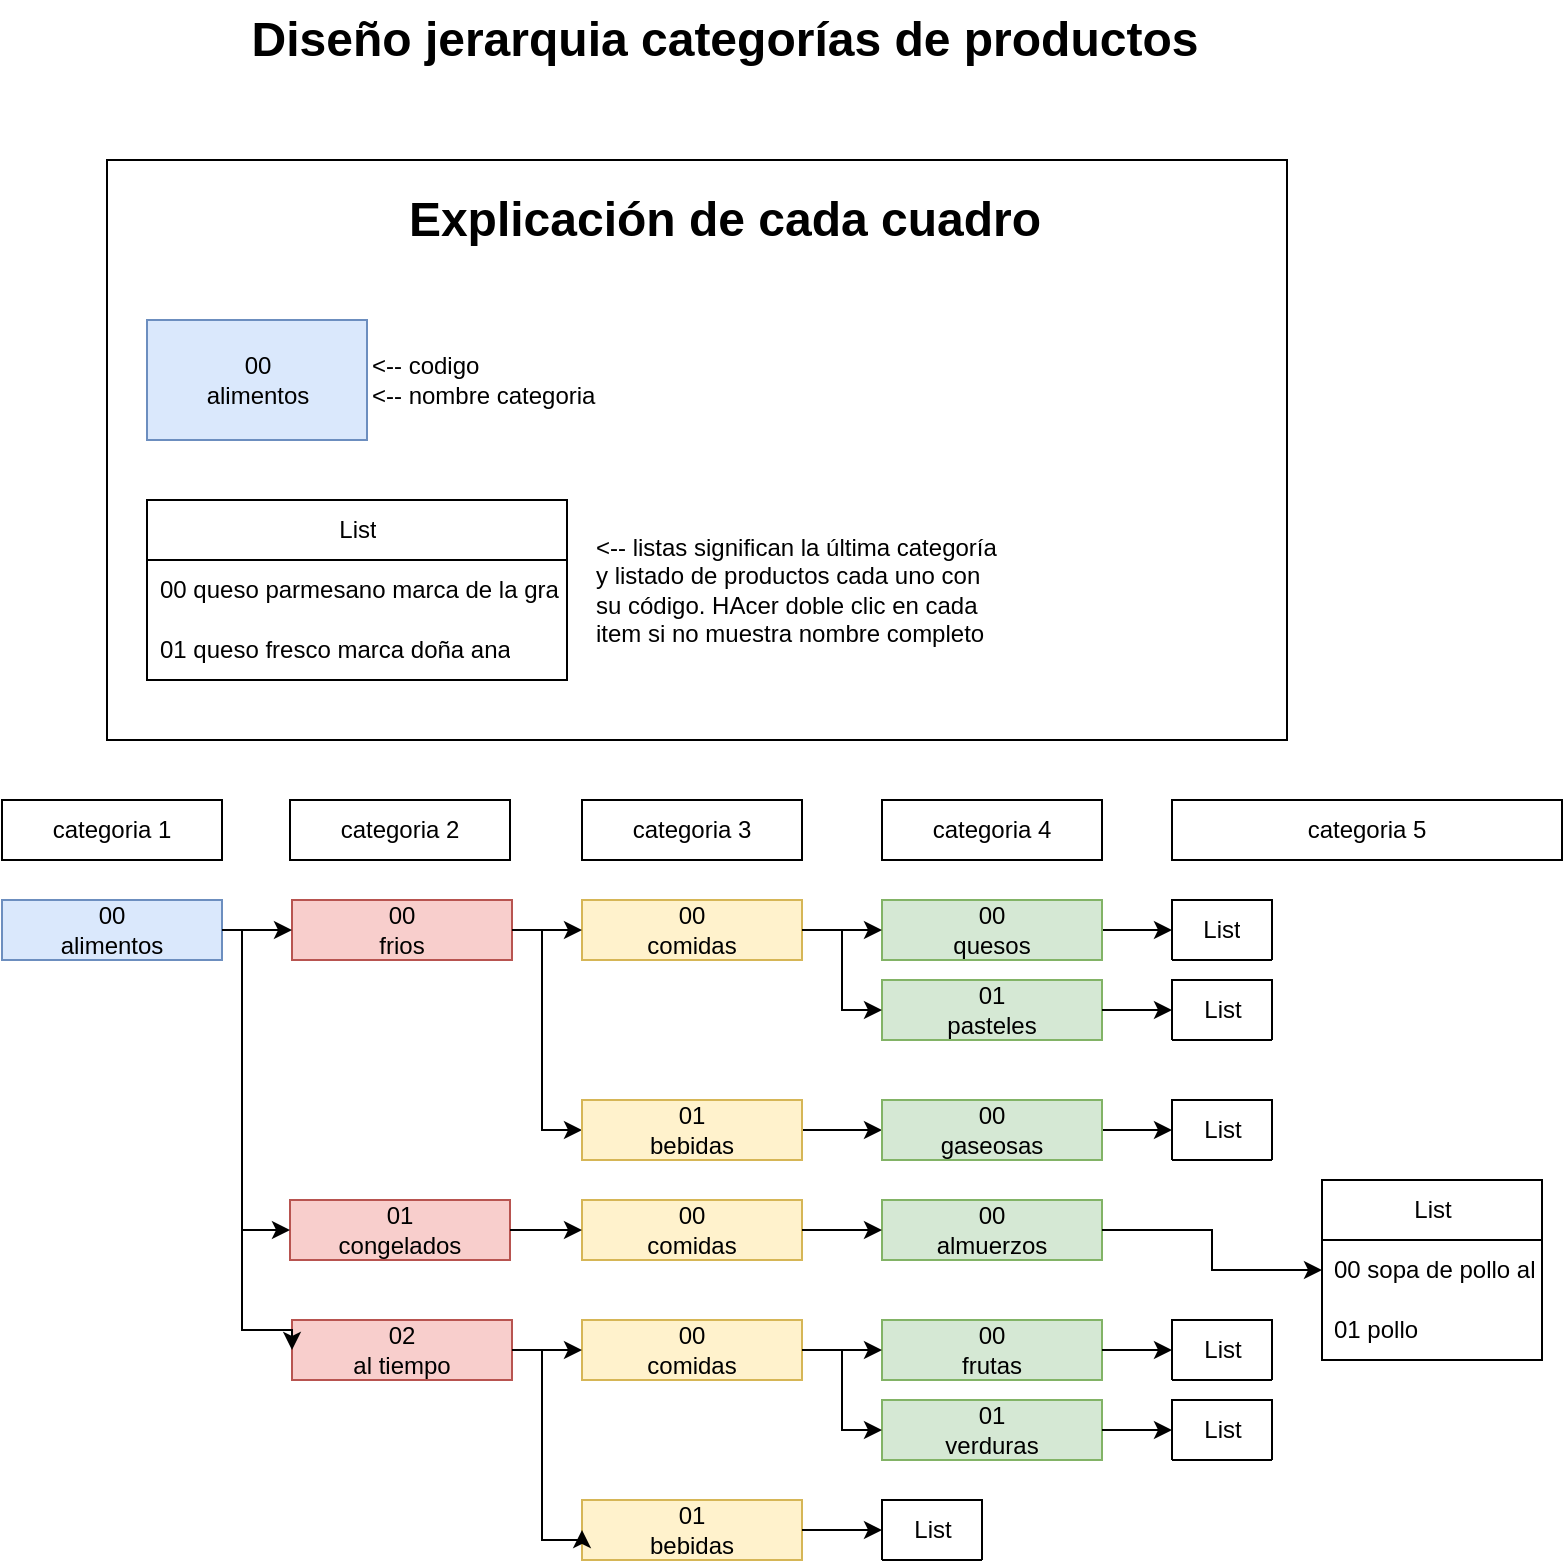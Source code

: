 <mxfile version="19.0.3" type="device"><diagram name="Page-1" id="74e2e168-ea6b-b213-b513-2b3c1d86103e"><mxGraphModel dx="1422" dy="865" grid="1" gridSize="10" guides="1" tooltips="1" connect="1" arrows="1" fold="1" page="1" pageScale="1" pageWidth="100000" pageHeight="100000" background="none" math="0" shadow="0"><root><mxCell id="0"/><mxCell id="1" parent="0"/><mxCell id="hkzndXmHsh4bcdTR1KuN-10" value="" style="rounded=0;whiteSpace=wrap;html=1;" parent="1" vertex="1"><mxGeometry x="92.5" y="150" width="590" height="290" as="geometry"/></mxCell><mxCell id="uI6mDI-q50BmfJXxpGxP-59" style="edgeStyle=orthogonalEdgeStyle;rounded=0;orthogonalLoop=1;jettySize=auto;html=1;entryX=0;entryY=0.5;entryDx=0;entryDy=0;" parent="1" edge="1"><mxGeometry relative="1" as="geometry"><mxPoint x="500" y="214.5" as="targetPoint"/><Array as="points"><mxPoint x="480" y="215"/><mxPoint x="500" y="215"/></Array></mxGeometry></mxCell><mxCell id="hkzndXmHsh4bcdTR1KuN-3" value="List" style="swimlane;fontStyle=0;childLayout=stackLayout;horizontal=1;startSize=30;horizontalStack=0;resizeParent=1;resizeParentMax=0;resizeLast=0;collapsible=1;marginBottom=0;rounded=0;shadow=0;glass=0;comic=0;sketch=0;strokeColor=default;fillColor=default;gradientColor=none;html=1;swimlaneBody=1;swimlaneHead=1;noLabel=0;overflow=hidden;expand=1;enumerate=0;swimlaneFillColor=default;" parent="1" vertex="1"><mxGeometry x="112.5" y="320" width="210" height="90" as="geometry"><mxRectangle x="340" y="90" width="50" height="30" as="alternateBounds"/></mxGeometry></mxCell><mxCell id="hkzndXmHsh4bcdTR1KuN-4" value="00&amp;nbsp;queso parmesano marca de la granja" style="text;strokeColor=none;fillColor=none;align=left;verticalAlign=middle;spacingLeft=4;spacingRight=4;overflow=hidden;points=[[0,0.5],[1,0.5]];portConstraint=eastwest;rotatable=0;rounded=0;shadow=0;glass=0;comic=0;sketch=0;html=1;" parent="hkzndXmHsh4bcdTR1KuN-3" vertex="1"><mxGeometry y="30" width="210" height="30" as="geometry"/></mxCell><mxCell id="hkzndXmHsh4bcdTR1KuN-5" value="01 queso fresco marca doña ana" style="text;strokeColor=none;fillColor=none;align=left;verticalAlign=middle;spacingLeft=4;spacingRight=4;overflow=hidden;points=[[0,0.5],[1,0.5]];portConstraint=eastwest;rotatable=0;rounded=0;shadow=0;glass=0;comic=0;sketch=0;html=1;" parent="hkzndXmHsh4bcdTR1KuN-3" vertex="1"><mxGeometry y="60" width="210" height="30" as="geometry"/></mxCell><mxCell id="hkzndXmHsh4bcdTR1KuN-7" value="" style="group" parent="1" vertex="1" connectable="0"><mxGeometry x="40" y="470" width="780" height="380" as="geometry"/></mxCell><mxCell id="uI6mDI-q50BmfJXxpGxP-41" value="00&lt;br&gt;alimentos" style="rounded=0;whiteSpace=wrap;html=1;shadow=0;glass=0;sketch=0;strokeColor=#6c8ebf;fillColor=#dae8fc;" parent="hkzndXmHsh4bcdTR1KuN-7" vertex="1"><mxGeometry y="50" width="110" height="30" as="geometry"/></mxCell><mxCell id="2IDq52s19PSZPYRNklWq-3" style="edgeStyle=orthogonalEdgeStyle;rounded=0;orthogonalLoop=1;jettySize=auto;html=1;entryX=0;entryY=0.5;entryDx=0;entryDy=0;" parent="hkzndXmHsh4bcdTR1KuN-7" source="uI6mDI-q50BmfJXxpGxP-42" target="2IDq52s19PSZPYRNklWq-1" edge="1"><mxGeometry relative="1" as="geometry"><Array as="points"><mxPoint x="270" y="65"/><mxPoint x="270" y="165"/></Array></mxGeometry></mxCell><mxCell id="uI6mDI-q50BmfJXxpGxP-42" value="00&lt;br&gt;frios" style="rounded=0;whiteSpace=wrap;html=1;shadow=0;glass=0;sketch=0;strokeColor=#b85450;fillColor=#f8cecc;" parent="hkzndXmHsh4bcdTR1KuN-7" vertex="1"><mxGeometry x="145" y="50" width="110" height="30" as="geometry"/></mxCell><mxCell id="uI6mDI-q50BmfJXxpGxP-43" style="edgeStyle=orthogonalEdgeStyle;rounded=0;orthogonalLoop=1;jettySize=auto;html=1;" parent="hkzndXmHsh4bcdTR1KuN-7" source="uI6mDI-q50BmfJXxpGxP-41" target="uI6mDI-q50BmfJXxpGxP-42" edge="1"><mxGeometry relative="1" as="geometry"/></mxCell><mxCell id="uI6mDI-q50BmfJXxpGxP-49" value="00&lt;br&gt;comidas" style="rounded=0;whiteSpace=wrap;html=1;shadow=0;glass=0;sketch=0;strokeColor=#d6b656;fillColor=#fff2cc;" parent="hkzndXmHsh4bcdTR1KuN-7" vertex="1"><mxGeometry x="290" y="50" width="110" height="30" as="geometry"/></mxCell><mxCell id="uI6mDI-q50BmfJXxpGxP-50" style="edgeStyle=orthogonalEdgeStyle;rounded=0;orthogonalLoop=1;jettySize=auto;html=1;entryX=0;entryY=0.5;entryDx=0;entryDy=0;" parent="hkzndXmHsh4bcdTR1KuN-7" source="uI6mDI-q50BmfJXxpGxP-42" target="uI6mDI-q50BmfJXxpGxP-49" edge="1"><mxGeometry relative="1" as="geometry"/></mxCell><mxCell id="Qzlb84g3zWblKS5FiJpY-1" style="edgeStyle=orthogonalEdgeStyle;rounded=0;orthogonalLoop=1;jettySize=auto;html=1;entryX=0;entryY=0.5;entryDx=0;entryDy=0;" edge="1" parent="hkzndXmHsh4bcdTR1KuN-7" source="uI6mDI-q50BmfJXxpGxP-54" target="uI6mDI-q50BmfJXxpGxP-93"><mxGeometry relative="1" as="geometry"/></mxCell><mxCell id="uI6mDI-q50BmfJXxpGxP-54" value="00&lt;br&gt;quesos" style="rounded=0;whiteSpace=wrap;html=1;shadow=0;glass=0;sketch=0;strokeColor=#82b366;fillColor=#d5e8d4;" parent="hkzndXmHsh4bcdTR1KuN-7" vertex="1"><mxGeometry x="440" y="50" width="110" height="30" as="geometry"/></mxCell><mxCell id="uI6mDI-q50BmfJXxpGxP-55" style="edgeStyle=orthogonalEdgeStyle;rounded=0;orthogonalLoop=1;jettySize=auto;html=1;entryX=0;entryY=0.5;entryDx=0;entryDy=0;" parent="hkzndXmHsh4bcdTR1KuN-7" source="uI6mDI-q50BmfJXxpGxP-49" target="uI6mDI-q50BmfJXxpGxP-54" edge="1"><mxGeometry relative="1" as="geometry"/></mxCell><mxCell id="uI6mDI-q50BmfJXxpGxP-56" value="01&lt;br&gt;pasteles" style="rounded=0;whiteSpace=wrap;html=1;shadow=0;glass=0;sketch=0;strokeColor=#82b366;fillColor=#d5e8d4;" parent="hkzndXmHsh4bcdTR1KuN-7" vertex="1"><mxGeometry x="440" y="90" width="110" height="30" as="geometry"/></mxCell><mxCell id="uI6mDI-q50BmfJXxpGxP-57" style="edgeStyle=orthogonalEdgeStyle;rounded=0;orthogonalLoop=1;jettySize=auto;html=1;entryX=0;entryY=0.5;entryDx=0;entryDy=0;" parent="hkzndXmHsh4bcdTR1KuN-7" source="uI6mDI-q50BmfJXxpGxP-49" target="uI6mDI-q50BmfJXxpGxP-56" edge="1"><mxGeometry relative="1" as="geometry"/></mxCell><mxCell id="uI6mDI-q50BmfJXxpGxP-86" value="categoria 1" style="rounded=0;whiteSpace=wrap;html=1;shadow=0;glass=0;sketch=0;" parent="hkzndXmHsh4bcdTR1KuN-7" vertex="1"><mxGeometry width="110" height="30" as="geometry"/></mxCell><mxCell id="uI6mDI-q50BmfJXxpGxP-87" value="categoria 2" style="rounded=0;whiteSpace=wrap;html=1;shadow=0;glass=0;sketch=0;" parent="hkzndXmHsh4bcdTR1KuN-7" vertex="1"><mxGeometry x="144" width="110" height="30" as="geometry"/></mxCell><mxCell id="uI6mDI-q50BmfJXxpGxP-88" value="categoria 3" style="rounded=0;whiteSpace=wrap;html=1;shadow=0;glass=0;sketch=0;" parent="hkzndXmHsh4bcdTR1KuN-7" vertex="1"><mxGeometry x="290" width="110" height="30" as="geometry"/></mxCell><mxCell id="uI6mDI-q50BmfJXxpGxP-89" value="categoria 4" style="rounded=0;whiteSpace=wrap;html=1;shadow=0;glass=0;sketch=0;" parent="hkzndXmHsh4bcdTR1KuN-7" vertex="1"><mxGeometry x="440" width="110" height="30" as="geometry"/></mxCell><mxCell id="uI6mDI-q50BmfJXxpGxP-90" value="categoria 5" style="rounded=0;whiteSpace=wrap;html=1;shadow=0;glass=0;sketch=0;" parent="hkzndXmHsh4bcdTR1KuN-7" vertex="1"><mxGeometry x="585" width="195" height="30" as="geometry"/></mxCell><mxCell id="uI6mDI-q50BmfJXxpGxP-108" style="edgeStyle=orthogonalEdgeStyle;rounded=0;orthogonalLoop=1;jettySize=auto;html=1;entryX=0;entryY=0.5;entryDx=0;entryDy=0;" parent="hkzndXmHsh4bcdTR1KuN-7" source="uI6mDI-q50BmfJXxpGxP-56" target="uI6mDI-q50BmfJXxpGxP-103" edge="1"><mxGeometry relative="1" as="geometry"/></mxCell><mxCell id="uI6mDI-q50BmfJXxpGxP-93" value="List" style="swimlane;fontStyle=0;childLayout=stackLayout;horizontal=1;startSize=30;horizontalStack=0;resizeParent=1;resizeParentMax=0;resizeLast=0;collapsible=1;marginBottom=0;rounded=0;shadow=0;glass=0;comic=0;sketch=0;strokeColor=default;fillColor=default;gradientColor=none;html=1;swimlaneBody=1;swimlaneHead=1;noLabel=0;overflow=hidden;expand=1;enumerate=0;swimlaneFillColor=default;" parent="hkzndXmHsh4bcdTR1KuN-7" vertex="1" collapsed="1"><mxGeometry x="585" y="50" width="50" height="30" as="geometry"><mxRectangle x="670" y="50" width="110" height="90" as="alternateBounds"/></mxGeometry></mxCell><mxCell id="uI6mDI-q50BmfJXxpGxP-94" value="00&amp;nbsp;queso parmesano marca de la granja" style="text;strokeColor=none;fillColor=none;align=left;verticalAlign=middle;spacingLeft=4;spacingRight=4;overflow=hidden;points=[[0,0.5],[1,0.5]];portConstraint=eastwest;rotatable=0;rounded=0;shadow=0;glass=0;comic=0;sketch=0;html=1;" parent="uI6mDI-q50BmfJXxpGxP-93" vertex="1"><mxGeometry y="30" width="110" height="30" as="geometry"/></mxCell><mxCell id="uI6mDI-q50BmfJXxpGxP-95" value="01 queso fresco marca doña ana" style="text;strokeColor=none;fillColor=none;align=left;verticalAlign=middle;spacingLeft=4;spacingRight=4;overflow=hidden;points=[[0,0.5],[1,0.5]];portConstraint=eastwest;rotatable=0;rounded=0;shadow=0;glass=0;comic=0;sketch=0;html=1;" parent="uI6mDI-q50BmfJXxpGxP-93" vertex="1"><mxGeometry y="60" width="110" height="30" as="geometry"/></mxCell><mxCell id="2IDq52s19PSZPYRNklWq-5" style="edgeStyle=orthogonalEdgeStyle;rounded=0;orthogonalLoop=1;jettySize=auto;html=1;entryX=0;entryY=0.5;entryDx=0;entryDy=0;" parent="hkzndXmHsh4bcdTR1KuN-7" source="2IDq52s19PSZPYRNklWq-1" target="2IDq52s19PSZPYRNklWq-4" edge="1"><mxGeometry relative="1" as="geometry"/></mxCell><mxCell id="2IDq52s19PSZPYRNklWq-1" value="01&lt;br&gt;bebidas" style="rounded=0;whiteSpace=wrap;html=1;shadow=0;glass=0;sketch=0;strokeColor=#d6b656;fillColor=#fff2cc;" parent="hkzndXmHsh4bcdTR1KuN-7" vertex="1"><mxGeometry x="290" y="150" width="110" height="30" as="geometry"/></mxCell><mxCell id="2IDq52s19PSZPYRNklWq-9" style="edgeStyle=orthogonalEdgeStyle;rounded=0;orthogonalLoop=1;jettySize=auto;html=1;entryX=0;entryY=0.5;entryDx=0;entryDy=0;" parent="hkzndXmHsh4bcdTR1KuN-7" source="2IDq52s19PSZPYRNklWq-4" target="2IDq52s19PSZPYRNklWq-6" edge="1"><mxGeometry relative="1" as="geometry"/></mxCell><mxCell id="2IDq52s19PSZPYRNklWq-4" value="00&lt;br&gt;gaseosas" style="rounded=0;whiteSpace=wrap;html=1;shadow=0;glass=0;sketch=0;strokeColor=#82b366;fillColor=#d5e8d4;" parent="hkzndXmHsh4bcdTR1KuN-7" vertex="1"><mxGeometry x="440" y="150" width="110" height="30" as="geometry"/></mxCell><mxCell id="2IDq52s19PSZPYRNklWq-6" value="List" style="swimlane;fontStyle=0;childLayout=stackLayout;horizontal=1;startSize=30;horizontalStack=0;resizeParent=1;resizeParentMax=0;resizeLast=0;collapsible=1;marginBottom=0;rounded=0;shadow=0;glass=0;comic=0;sketch=0;strokeColor=default;fillColor=default;gradientColor=none;html=1;swimlaneBody=1;swimlaneHead=1;noLabel=0;overflow=visible;expand=1;enumerate=0;swimlaneFillColor=default;" parent="hkzndXmHsh4bcdTR1KuN-7" vertex="1" collapsed="1"><mxGeometry x="585" y="150" width="50" height="30" as="geometry"><mxRectangle x="585" y="150" width="110" height="60" as="alternateBounds"/></mxGeometry></mxCell><mxCell id="2IDq52s19PSZPYRNklWq-7" value="00 cocacola" style="text;strokeColor=none;fillColor=none;align=left;verticalAlign=middle;spacingLeft=4;spacingRight=4;overflow=hidden;points=[[0,0.5],[1,0.5]];portConstraint=eastwest;rotatable=0;rounded=0;shadow=0;glass=0;comic=0;sketch=0;html=1;" parent="2IDq52s19PSZPYRNklWq-6" vertex="1"><mxGeometry y="30" width="110" height="30" as="geometry"/></mxCell><mxCell id="uI6mDI-q50BmfJXxpGxP-44" value="01&lt;br&gt;congelados" style="rounded=0;whiteSpace=wrap;html=1;shadow=0;glass=0;sketch=0;strokeColor=#b85450;fillColor=#f8cecc;" parent="hkzndXmHsh4bcdTR1KuN-7" vertex="1"><mxGeometry x="144" y="200" width="110" height="30" as="geometry"/></mxCell><mxCell id="uI6mDI-q50BmfJXxpGxP-60" value="00&lt;br&gt;comidas" style="rounded=0;whiteSpace=wrap;html=1;shadow=0;glass=0;sketch=0;strokeColor=#d6b656;fillColor=#fff2cc;" parent="hkzndXmHsh4bcdTR1KuN-7" vertex="1"><mxGeometry x="290" y="200" width="110" height="30" as="geometry"/></mxCell><mxCell id="uI6mDI-q50BmfJXxpGxP-83" style="edgeStyle=orthogonalEdgeStyle;rounded=0;orthogonalLoop=1;jettySize=auto;html=1;entryX=0;entryY=0.5;entryDx=0;entryDy=0;" parent="hkzndXmHsh4bcdTR1KuN-7" source="uI6mDI-q50BmfJXxpGxP-44" target="uI6mDI-q50BmfJXxpGxP-60" edge="1"><mxGeometry relative="1" as="geometry"/></mxCell><mxCell id="uI6mDI-q50BmfJXxpGxP-61" value="00&lt;br&gt;almuerzos" style="rounded=0;whiteSpace=wrap;html=1;shadow=0;glass=0;sketch=0;strokeColor=#82b366;fillColor=#d5e8d4;" parent="hkzndXmHsh4bcdTR1KuN-7" vertex="1"><mxGeometry x="440" y="200" width="110" height="30" as="geometry"/></mxCell><mxCell id="uI6mDI-q50BmfJXxpGxP-63" style="edgeStyle=orthogonalEdgeStyle;rounded=0;orthogonalLoop=1;jettySize=auto;html=1;entryX=0;entryY=0.5;entryDx=0;entryDy=0;" parent="hkzndXmHsh4bcdTR1KuN-7" source="uI6mDI-q50BmfJXxpGxP-60" target="uI6mDI-q50BmfJXxpGxP-61" edge="1"><mxGeometry relative="1" as="geometry"/></mxCell><mxCell id="uI6mDI-q50BmfJXxpGxP-80" style="edgeStyle=orthogonalEdgeStyle;rounded=0;orthogonalLoop=1;jettySize=auto;html=1;entryX=0;entryY=0.5;entryDx=0;entryDy=0;" parent="hkzndXmHsh4bcdTR1KuN-7" source="uI6mDI-q50BmfJXxpGxP-41" target="uI6mDI-q50BmfJXxpGxP-44" edge="1"><mxGeometry relative="1" as="geometry"><Array as="points"><mxPoint x="120" y="65"/><mxPoint x="120" y="215"/></Array></mxGeometry></mxCell><mxCell id="uI6mDI-q50BmfJXxpGxP-45" value="02&lt;br&gt;al tiempo" style="rounded=0;whiteSpace=wrap;html=1;shadow=0;glass=0;sketch=0;strokeColor=#b85450;fillColor=#f8cecc;" parent="hkzndXmHsh4bcdTR1KuN-7" vertex="1"><mxGeometry x="145" y="260" width="110" height="30" as="geometry"/></mxCell><mxCell id="uI6mDI-q50BmfJXxpGxP-64" value="00&lt;br&gt;comidas" style="rounded=0;whiteSpace=wrap;html=1;shadow=0;glass=0;sketch=0;strokeColor=#d6b656;fillColor=#fff2cc;" parent="hkzndXmHsh4bcdTR1KuN-7" vertex="1"><mxGeometry x="290" y="260" width="110" height="30" as="geometry"/></mxCell><mxCell id="uI6mDI-q50BmfJXxpGxP-84" style="edgeStyle=orthogonalEdgeStyle;rounded=0;orthogonalLoop=1;jettySize=auto;html=1;entryX=0;entryY=0.5;entryDx=0;entryDy=0;" parent="hkzndXmHsh4bcdTR1KuN-7" source="uI6mDI-q50BmfJXxpGxP-45" target="uI6mDI-q50BmfJXxpGxP-64" edge="1"><mxGeometry relative="1" as="geometry"/></mxCell><mxCell id="uI6mDI-q50BmfJXxpGxP-69" value="00&lt;br&gt;frutas" style="rounded=0;whiteSpace=wrap;html=1;shadow=0;glass=0;sketch=0;strokeColor=#82b366;fillColor=#d5e8d4;" parent="hkzndXmHsh4bcdTR1KuN-7" vertex="1"><mxGeometry x="440" y="260" width="110" height="30" as="geometry"/></mxCell><mxCell id="uI6mDI-q50BmfJXxpGxP-70" style="edgeStyle=orthogonalEdgeStyle;rounded=0;orthogonalLoop=1;jettySize=auto;html=1;entryX=0;entryY=0.5;entryDx=0;entryDy=0;" parent="hkzndXmHsh4bcdTR1KuN-7" source="uI6mDI-q50BmfJXxpGxP-64" target="uI6mDI-q50BmfJXxpGxP-69" edge="1"><mxGeometry relative="1" as="geometry"/></mxCell><mxCell id="uI6mDI-q50BmfJXxpGxP-71" value="01&lt;br&gt;verduras" style="rounded=0;whiteSpace=wrap;html=1;shadow=0;glass=0;sketch=0;strokeColor=#82b366;fillColor=#d5e8d4;" parent="hkzndXmHsh4bcdTR1KuN-7" vertex="1"><mxGeometry x="440" y="300" width="110" height="30" as="geometry"/></mxCell><mxCell id="uI6mDI-q50BmfJXxpGxP-72" style="edgeStyle=orthogonalEdgeStyle;rounded=0;orthogonalLoop=1;jettySize=auto;html=1;entryX=0;entryY=0.5;entryDx=0;entryDy=0;" parent="hkzndXmHsh4bcdTR1KuN-7" source="uI6mDI-q50BmfJXxpGxP-64" target="uI6mDI-q50BmfJXxpGxP-71" edge="1"><mxGeometry relative="1" as="geometry"/></mxCell><mxCell id="uI6mDI-q50BmfJXxpGxP-117" value="List" style="swimlane;fontStyle=0;childLayout=stackLayout;horizontal=1;startSize=30;horizontalStack=0;resizeParent=1;resizeParentMax=0;resizeLast=0;collapsible=1;marginBottom=0;rounded=0;shadow=0;glass=0;comic=0;sketch=0;strokeColor=default;fillColor=default;gradientColor=none;html=1;swimlaneBody=1;swimlaneHead=1;noLabel=0;overflow=visible;expand=1;enumerate=0;swimlaneFillColor=default;" parent="hkzndXmHsh4bcdTR1KuN-7" vertex="1" collapsed="1"><mxGeometry x="585" y="300" width="50" height="30" as="geometry"><mxRectangle x="645" y="294" width="110" height="90" as="alternateBounds"/></mxGeometry></mxCell><mxCell id="uI6mDI-q50BmfJXxpGxP-118" value="00 1 pepino marca bienestar" style="text;strokeColor=none;fillColor=none;align=left;verticalAlign=middle;spacingLeft=4;spacingRight=4;overflow=hidden;points=[[0,0.5],[1,0.5]];portConstraint=eastwest;rotatable=0;rounded=0;shadow=0;glass=0;comic=0;sketch=0;html=1;" parent="uI6mDI-q50BmfJXxpGxP-117" vertex="1"><mxGeometry y="30" width="110" height="30" as="geometry"/></mxCell><mxCell id="uI6mDI-q50BmfJXxpGxP-119" value="01 5 zanahorias marca del jardin" style="text;strokeColor=none;fillColor=none;align=left;verticalAlign=middle;spacingLeft=4;spacingRight=4;overflow=hidden;points=[[0,0.5],[1,0.5]];portConstraint=eastwest;rotatable=0;rounded=0;shadow=0;glass=0;comic=0;sketch=0;html=1;" parent="uI6mDI-q50BmfJXxpGxP-117" vertex="1"><mxGeometry y="60" width="110" height="30" as="geometry"/></mxCell><mxCell id="uI6mDI-q50BmfJXxpGxP-130" style="edgeStyle=orthogonalEdgeStyle;rounded=0;orthogonalLoop=1;jettySize=auto;html=1;entryX=0;entryY=0.5;entryDx=0;entryDy=0;" parent="hkzndXmHsh4bcdTR1KuN-7" source="uI6mDI-q50BmfJXxpGxP-71" target="uI6mDI-q50BmfJXxpGxP-117" edge="1"><mxGeometry relative="1" as="geometry"/></mxCell><mxCell id="uI6mDI-q50BmfJXxpGxP-81" style="edgeStyle=orthogonalEdgeStyle;rounded=0;orthogonalLoop=1;jettySize=auto;html=1;entryX=0;entryY=0.5;entryDx=0;entryDy=0;" parent="hkzndXmHsh4bcdTR1KuN-7" source="uI6mDI-q50BmfJXxpGxP-41" target="uI6mDI-q50BmfJXxpGxP-45" edge="1"><mxGeometry relative="1" as="geometry"><Array as="points"><mxPoint x="120" y="65"/><mxPoint x="120" y="265"/></Array></mxGeometry></mxCell><mxCell id="uI6mDI-q50BmfJXxpGxP-65" value="01&lt;br&gt;bebidas" style="rounded=0;whiteSpace=wrap;html=1;shadow=0;glass=0;sketch=0;strokeColor=#d6b656;fillColor=#fff2cc;" parent="hkzndXmHsh4bcdTR1KuN-7" vertex="1"><mxGeometry x="290" y="350" width="110" height="30" as="geometry"/></mxCell><mxCell id="uI6mDI-q50BmfJXxpGxP-85" style="edgeStyle=orthogonalEdgeStyle;rounded=0;orthogonalLoop=1;jettySize=auto;html=1;entryX=0;entryY=0.5;entryDx=0;entryDy=0;" parent="hkzndXmHsh4bcdTR1KuN-7" source="uI6mDI-q50BmfJXxpGxP-45" target="uI6mDI-q50BmfJXxpGxP-65" edge="1"><mxGeometry relative="1" as="geometry"><Array as="points"><mxPoint x="270" y="275"/><mxPoint x="270" y="370"/><mxPoint x="290" y="370"/></Array></mxGeometry></mxCell><mxCell id="uI6mDI-q50BmfJXxpGxP-126" value="List" style="swimlane;fontStyle=0;childLayout=stackLayout;horizontal=1;startSize=30;horizontalStack=0;resizeParent=1;resizeParentMax=0;resizeLast=0;collapsible=1;marginBottom=0;rounded=0;shadow=0;glass=0;comic=0;sketch=0;strokeColor=default;fillColor=default;gradientColor=none;html=1;swimlaneBody=1;swimlaneHead=1;noLabel=0;overflow=visible;expand=1;enumerate=0;swimlaneFillColor=default;" parent="hkzndXmHsh4bcdTR1KuN-7" vertex="1" collapsed="1"><mxGeometry x="440" y="350" width="50" height="30" as="geometry"><mxRectangle x="645" y="414" width="110" height="60" as="alternateBounds"/></mxGeometry></mxCell><mxCell id="uI6mDI-q50BmfJXxpGxP-127" value="00 1 galón de agua pura marca salavavidas" style="text;strokeColor=none;fillColor=none;align=left;verticalAlign=middle;spacingLeft=4;spacingRight=4;overflow=hidden;points=[[0,0.5],[1,0.5]];portConstraint=eastwest;rotatable=0;rounded=0;shadow=0;glass=0;comic=0;sketch=0;html=1;" parent="uI6mDI-q50BmfJXxpGxP-126" vertex="1"><mxGeometry y="30" width="110" height="30" as="geometry"/></mxCell><mxCell id="9zOoP8UsGqWrHv9gHnLj-1" style="edgeStyle=orthogonalEdgeStyle;rounded=0;orthogonalLoop=1;jettySize=auto;html=1;entryX=0;entryY=0.5;entryDx=0;entryDy=0;" parent="hkzndXmHsh4bcdTR1KuN-7" source="uI6mDI-q50BmfJXxpGxP-65" target="uI6mDI-q50BmfJXxpGxP-126" edge="1"><mxGeometry relative="1" as="geometry"/></mxCell><mxCell id="uI6mDI-q50BmfJXxpGxP-103" value="List" style="swimlane;fontStyle=0;childLayout=stackLayout;horizontal=1;startSize=30;horizontalStack=0;resizeParent=1;resizeParentMax=0;resizeLast=0;collapsible=1;marginBottom=0;rounded=0;shadow=0;glass=0;comic=0;sketch=0;strokeColor=default;fillColor=default;gradientColor=none;html=1;swimlaneBody=1;swimlaneHead=1;noLabel=0;overflow=visible;expand=1;enumerate=0;swimlaneFillColor=default;" parent="hkzndXmHsh4bcdTR1KuN-7" vertex="1" collapsed="1"><mxGeometry x="585" y="90" width="50" height="30" as="geometry"><mxRectangle x="585" y="90" width="110" height="90" as="alternateBounds"/></mxGeometry></mxCell><mxCell id="uI6mDI-q50BmfJXxpGxP-104" value="00 pastel de chocolate marca pastelicia" style="text;strokeColor=none;fillColor=none;align=left;verticalAlign=middle;spacingLeft=4;spacingRight=4;overflow=hidden;points=[[0,0.5],[1,0.5]];portConstraint=eastwest;rotatable=0;rounded=0;shadow=0;glass=0;comic=0;sketch=0;html=1;" parent="uI6mDI-q50BmfJXxpGxP-103" vertex="1"><mxGeometry y="30" width="110" height="30" as="geometry"/></mxCell><mxCell id="uI6mDI-q50BmfJXxpGxP-105" value="01 pastel de fresa marca parma" style="text;strokeColor=none;fillColor=none;align=left;verticalAlign=middle;spacingLeft=4;spacingRight=4;overflow=hidden;points=[[0,0.5],[1,0.5]];portConstraint=eastwest;rotatable=0;rounded=0;shadow=0;glass=0;comic=0;sketch=0;html=1;" parent="uI6mDI-q50BmfJXxpGxP-103" vertex="1"><mxGeometry y="60" width="110" height="30" as="geometry"/></mxCell><mxCell id="uI6mDI-q50BmfJXxpGxP-109" value="List" style="swimlane;fontStyle=0;childLayout=stackLayout;horizontal=1;startSize=30;horizontalStack=0;resizeParent=1;resizeParentMax=0;resizeLast=0;collapsible=1;marginBottom=0;rounded=0;shadow=0;glass=0;comic=0;sketch=0;strokeColor=default;fillColor=default;gradientColor=none;html=1;swimlaneBody=1;swimlaneHead=1;noLabel=0;overflow=visible;expand=1;enumerate=0;swimlaneFillColor=default;" parent="hkzndXmHsh4bcdTR1KuN-7" vertex="1"><mxGeometry x="660" y="190" width="110" height="90" as="geometry"><mxRectangle x="585" y="200" width="50" height="30" as="alternateBounds"/></mxGeometry></mxCell><mxCell id="uI6mDI-q50BmfJXxpGxP-110" value="00 sopa de pollo al instante" style="text;strokeColor=none;fillColor=none;align=left;verticalAlign=middle;spacingLeft=4;spacingRight=4;overflow=hidden;points=[[0,0.5],[1,0.5]];portConstraint=eastwest;rotatable=0;rounded=0;shadow=0;glass=0;comic=0;sketch=0;html=1;" parent="uI6mDI-q50BmfJXxpGxP-109" vertex="1"><mxGeometry y="30" width="110" height="30" as="geometry"/></mxCell><mxCell id="uI6mDI-q50BmfJXxpGxP-111" value="01 pollo" style="text;strokeColor=none;fillColor=none;align=left;verticalAlign=middle;spacingLeft=4;spacingRight=4;overflow=hidden;points=[[0,0.5],[1,0.5]];portConstraint=eastwest;rotatable=0;rounded=0;shadow=0;glass=0;comic=0;sketch=0;html=1;" parent="uI6mDI-q50BmfJXxpGxP-109" vertex="1"><mxGeometry y="60" width="110" height="30" as="geometry"/></mxCell><mxCell id="uI6mDI-q50BmfJXxpGxP-112" style="edgeStyle=orthogonalEdgeStyle;rounded=0;orthogonalLoop=1;jettySize=auto;html=1;entryX=0;entryY=0.5;entryDx=0;entryDy=0;" parent="hkzndXmHsh4bcdTR1KuN-7" source="uI6mDI-q50BmfJXxpGxP-61" target="uI6mDI-q50BmfJXxpGxP-109" edge="1"><mxGeometry relative="1" as="geometry"/></mxCell><mxCell id="uI6mDI-q50BmfJXxpGxP-114" value="List" style="swimlane;fontStyle=0;childLayout=stackLayout;horizontal=1;startSize=30;horizontalStack=0;resizeParent=1;resizeParentMax=0;resizeLast=0;collapsible=1;marginBottom=0;rounded=0;shadow=0;glass=0;comic=0;sketch=0;strokeColor=default;fillColor=default;gradientColor=none;html=1;swimlaneBody=1;swimlaneHead=1;noLabel=0;overflow=visible;expand=1;enumerate=0;swimlaneFillColor=default;" parent="hkzndXmHsh4bcdTR1KuN-7" vertex="1" collapsed="1"><mxGeometry x="585" y="260" width="50" height="30" as="geometry"><mxRectangle x="670" y="210" width="110" height="120" as="alternateBounds"/></mxGeometry></mxCell><mxCell id="uI6mDI-q50BmfJXxpGxP-115" value="00 1 bolsa de 5 manzanas marca de la granja" style="text;strokeColor=none;fillColor=none;align=left;verticalAlign=middle;spacingLeft=4;spacingRight=4;overflow=hidden;points=[[0,0.5],[1,0.5]];portConstraint=eastwest;rotatable=0;rounded=0;shadow=0;glass=0;comic=0;sketch=0;html=1;" parent="uI6mDI-q50BmfJXxpGxP-114" vertex="1"><mxGeometry y="30" width="110" height="30" as="geometry"/></mxCell><mxCell id="uI6mDI-q50BmfJXxpGxP-116" value="01 1 bolsa de 5 naranjas marca de la granja" style="text;strokeColor=none;fillColor=none;align=left;verticalAlign=middle;spacingLeft=4;spacingRight=4;overflow=hidden;points=[[0,0.5],[1,0.5]];portConstraint=eastwest;rotatable=0;rounded=0;shadow=0;glass=0;comic=0;sketch=0;html=1;" parent="uI6mDI-q50BmfJXxpGxP-114" vertex="1"><mxGeometry y="60" width="110" height="30" as="geometry"/></mxCell><mxCell id="uI6mDI-q50BmfJXxpGxP-134" value="02 1 sandía marca bienestar" style="text;strokeColor=none;fillColor=none;align=left;verticalAlign=middle;spacingLeft=4;spacingRight=4;overflow=hidden;points=[[0,0.5],[1,0.5]];portConstraint=eastwest;rotatable=0;rounded=0;shadow=0;glass=0;comic=0;sketch=0;html=1;" parent="uI6mDI-q50BmfJXxpGxP-114" vertex="1"><mxGeometry y="90" width="110" height="30" as="geometry"/></mxCell><mxCell id="uI6mDI-q50BmfJXxpGxP-129" style="edgeStyle=orthogonalEdgeStyle;rounded=0;orthogonalLoop=1;jettySize=auto;html=1;entryX=0;entryY=0.5;entryDx=0;entryDy=0;" parent="hkzndXmHsh4bcdTR1KuN-7" source="uI6mDI-q50BmfJXxpGxP-69" target="uI6mDI-q50BmfJXxpGxP-114" edge="1"><mxGeometry relative="1" as="geometry"/></mxCell><mxCell id="hkzndXmHsh4bcdTR1KuN-8" value="00&lt;br&gt;alimentos" style="rounded=0;whiteSpace=wrap;html=1;shadow=0;glass=0;sketch=0;strokeColor=#6c8ebf;fillColor=#dae8fc;" parent="1" vertex="1"><mxGeometry x="112.5" y="230" width="110" height="60" as="geometry"/></mxCell><mxCell id="hkzndXmHsh4bcdTR1KuN-12" value="Explicación de cada cuadro" style="text;strokeColor=none;fillColor=none;html=1;fontSize=24;fontStyle=1;verticalAlign=middle;align=center;" parent="1" vertex="1"><mxGeometry x="198.75" y="160" width="405" height="40" as="geometry"/></mxCell><UserObject label="&amp;lt;-- codigo&lt;br&gt;&amp;lt;-- nombre categoria" placeholders="1" name="Variable" id="hkzndXmHsh4bcdTR1KuN-15"><mxCell style="text;html=1;strokeColor=none;fillColor=none;align=left;verticalAlign=middle;whiteSpace=wrap;overflow=hidden;" parent="1" vertex="1"><mxGeometry x="222.5" y="230" width="210" height="60" as="geometry"/></mxCell></UserObject><UserObject label="&amp;lt;-- listas significan la última categoría y listado de productos cada uno con su código. HAcer doble clic en cada item si no muestra nombre completo" placeholders="1" name="Variable" id="hkzndXmHsh4bcdTR1KuN-16"><mxCell style="text;html=1;strokeColor=none;fillColor=none;align=left;verticalAlign=middle;whiteSpace=wrap;overflow=hidden;" parent="1" vertex="1"><mxGeometry x="335" y="320" width="210" height="90" as="geometry"/></mxCell></UserObject><mxCell id="RIWuFecOLZ70QfompzVd-2" value="Diseño jerarquia categorías de productos" style="text;strokeColor=none;fillColor=none;html=1;fontSize=24;fontStyle=1;verticalAlign=middle;align=center;" parent="1" vertex="1"><mxGeometry x="140" y="70" width="522.5" height="40" as="geometry"/></mxCell></root></mxGraphModel></diagram></mxfile>